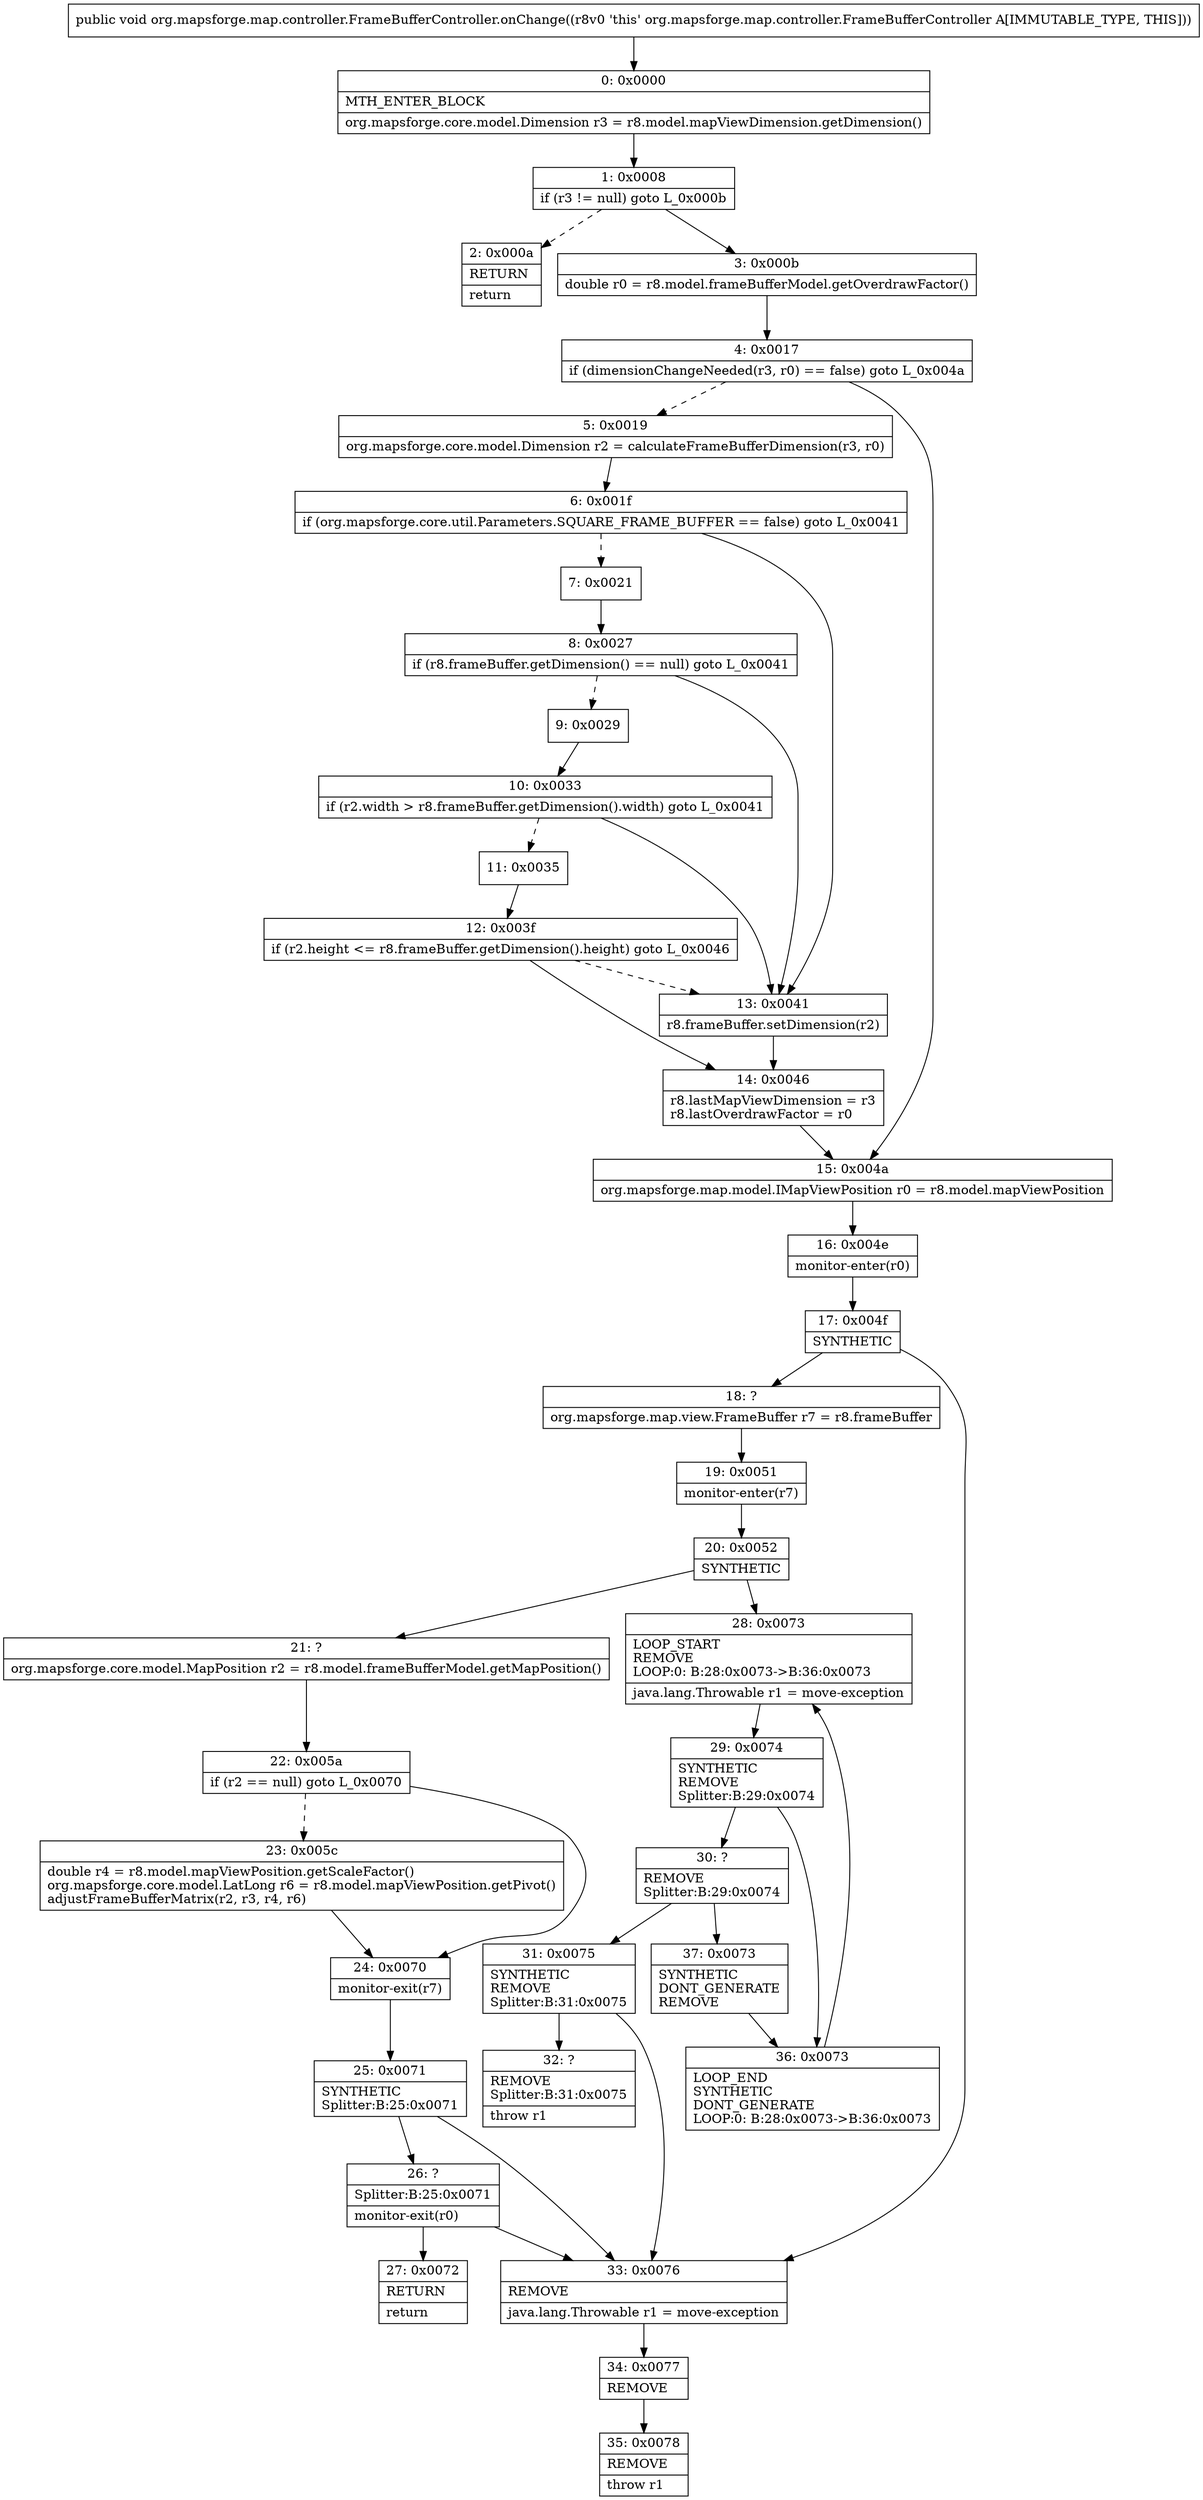digraph "CFG fororg.mapsforge.map.controller.FrameBufferController.onChange()V" {
Node_0 [shape=record,label="{0\:\ 0x0000|MTH_ENTER_BLOCK\l|org.mapsforge.core.model.Dimension r3 = r8.model.mapViewDimension.getDimension()\l}"];
Node_1 [shape=record,label="{1\:\ 0x0008|if (r3 != null) goto L_0x000b\l}"];
Node_2 [shape=record,label="{2\:\ 0x000a|RETURN\l|return\l}"];
Node_3 [shape=record,label="{3\:\ 0x000b|double r0 = r8.model.frameBufferModel.getOverdrawFactor()\l}"];
Node_4 [shape=record,label="{4\:\ 0x0017|if (dimensionChangeNeeded(r3, r0) == false) goto L_0x004a\l}"];
Node_5 [shape=record,label="{5\:\ 0x0019|org.mapsforge.core.model.Dimension r2 = calculateFrameBufferDimension(r3, r0)\l}"];
Node_6 [shape=record,label="{6\:\ 0x001f|if (org.mapsforge.core.util.Parameters.SQUARE_FRAME_BUFFER == false) goto L_0x0041\l}"];
Node_7 [shape=record,label="{7\:\ 0x0021}"];
Node_8 [shape=record,label="{8\:\ 0x0027|if (r8.frameBuffer.getDimension() == null) goto L_0x0041\l}"];
Node_9 [shape=record,label="{9\:\ 0x0029}"];
Node_10 [shape=record,label="{10\:\ 0x0033|if (r2.width \> r8.frameBuffer.getDimension().width) goto L_0x0041\l}"];
Node_11 [shape=record,label="{11\:\ 0x0035}"];
Node_12 [shape=record,label="{12\:\ 0x003f|if (r2.height \<= r8.frameBuffer.getDimension().height) goto L_0x0046\l}"];
Node_13 [shape=record,label="{13\:\ 0x0041|r8.frameBuffer.setDimension(r2)\l}"];
Node_14 [shape=record,label="{14\:\ 0x0046|r8.lastMapViewDimension = r3\lr8.lastOverdrawFactor = r0\l}"];
Node_15 [shape=record,label="{15\:\ 0x004a|org.mapsforge.map.model.IMapViewPosition r0 = r8.model.mapViewPosition\l}"];
Node_16 [shape=record,label="{16\:\ 0x004e|monitor\-enter(r0)\l}"];
Node_17 [shape=record,label="{17\:\ 0x004f|SYNTHETIC\l}"];
Node_18 [shape=record,label="{18\:\ ?|org.mapsforge.map.view.FrameBuffer r7 = r8.frameBuffer\l}"];
Node_19 [shape=record,label="{19\:\ 0x0051|monitor\-enter(r7)\l}"];
Node_20 [shape=record,label="{20\:\ 0x0052|SYNTHETIC\l}"];
Node_21 [shape=record,label="{21\:\ ?|org.mapsforge.core.model.MapPosition r2 = r8.model.frameBufferModel.getMapPosition()\l}"];
Node_22 [shape=record,label="{22\:\ 0x005a|if (r2 == null) goto L_0x0070\l}"];
Node_23 [shape=record,label="{23\:\ 0x005c|double r4 = r8.model.mapViewPosition.getScaleFactor()\lorg.mapsforge.core.model.LatLong r6 = r8.model.mapViewPosition.getPivot()\ladjustFrameBufferMatrix(r2, r3, r4, r6)\l}"];
Node_24 [shape=record,label="{24\:\ 0x0070|monitor\-exit(r7)\l}"];
Node_25 [shape=record,label="{25\:\ 0x0071|SYNTHETIC\lSplitter:B:25:0x0071\l}"];
Node_26 [shape=record,label="{26\:\ ?|Splitter:B:25:0x0071\l|monitor\-exit(r0)\l}"];
Node_27 [shape=record,label="{27\:\ 0x0072|RETURN\l|return\l}"];
Node_28 [shape=record,label="{28\:\ 0x0073|LOOP_START\lREMOVE\lLOOP:0: B:28:0x0073\-\>B:36:0x0073\l|java.lang.Throwable r1 = move\-exception\l}"];
Node_29 [shape=record,label="{29\:\ 0x0074|SYNTHETIC\lREMOVE\lSplitter:B:29:0x0074\l}"];
Node_30 [shape=record,label="{30\:\ ?|REMOVE\lSplitter:B:29:0x0074\l}"];
Node_31 [shape=record,label="{31\:\ 0x0075|SYNTHETIC\lREMOVE\lSplitter:B:31:0x0075\l}"];
Node_32 [shape=record,label="{32\:\ ?|REMOVE\lSplitter:B:31:0x0075\l|throw r1\l}"];
Node_33 [shape=record,label="{33\:\ 0x0076|REMOVE\l|java.lang.Throwable r1 = move\-exception\l}"];
Node_34 [shape=record,label="{34\:\ 0x0077|REMOVE\l}"];
Node_35 [shape=record,label="{35\:\ 0x0078|REMOVE\l|throw r1\l}"];
Node_36 [shape=record,label="{36\:\ 0x0073|LOOP_END\lSYNTHETIC\lDONT_GENERATE\lLOOP:0: B:28:0x0073\-\>B:36:0x0073\l}"];
Node_37 [shape=record,label="{37\:\ 0x0073|SYNTHETIC\lDONT_GENERATE\lREMOVE\l}"];
MethodNode[shape=record,label="{public void org.mapsforge.map.controller.FrameBufferController.onChange((r8v0 'this' org.mapsforge.map.controller.FrameBufferController A[IMMUTABLE_TYPE, THIS])) }"];
MethodNode -> Node_0;
Node_0 -> Node_1;
Node_1 -> Node_2[style=dashed];
Node_1 -> Node_3;
Node_3 -> Node_4;
Node_4 -> Node_5[style=dashed];
Node_4 -> Node_15;
Node_5 -> Node_6;
Node_6 -> Node_7[style=dashed];
Node_6 -> Node_13;
Node_7 -> Node_8;
Node_8 -> Node_9[style=dashed];
Node_8 -> Node_13;
Node_9 -> Node_10;
Node_10 -> Node_11[style=dashed];
Node_10 -> Node_13;
Node_11 -> Node_12;
Node_12 -> Node_13[style=dashed];
Node_12 -> Node_14;
Node_13 -> Node_14;
Node_14 -> Node_15;
Node_15 -> Node_16;
Node_16 -> Node_17;
Node_17 -> Node_18;
Node_17 -> Node_33;
Node_18 -> Node_19;
Node_19 -> Node_20;
Node_20 -> Node_21;
Node_20 -> Node_28;
Node_21 -> Node_22;
Node_22 -> Node_23[style=dashed];
Node_22 -> Node_24;
Node_23 -> Node_24;
Node_24 -> Node_25;
Node_25 -> Node_26;
Node_25 -> Node_33;
Node_26 -> Node_27;
Node_26 -> Node_33;
Node_28 -> Node_29;
Node_29 -> Node_30;
Node_29 -> Node_36;
Node_30 -> Node_31;
Node_30 -> Node_37;
Node_31 -> Node_32;
Node_31 -> Node_33;
Node_33 -> Node_34;
Node_34 -> Node_35;
Node_36 -> Node_28;
Node_37 -> Node_36;
}

